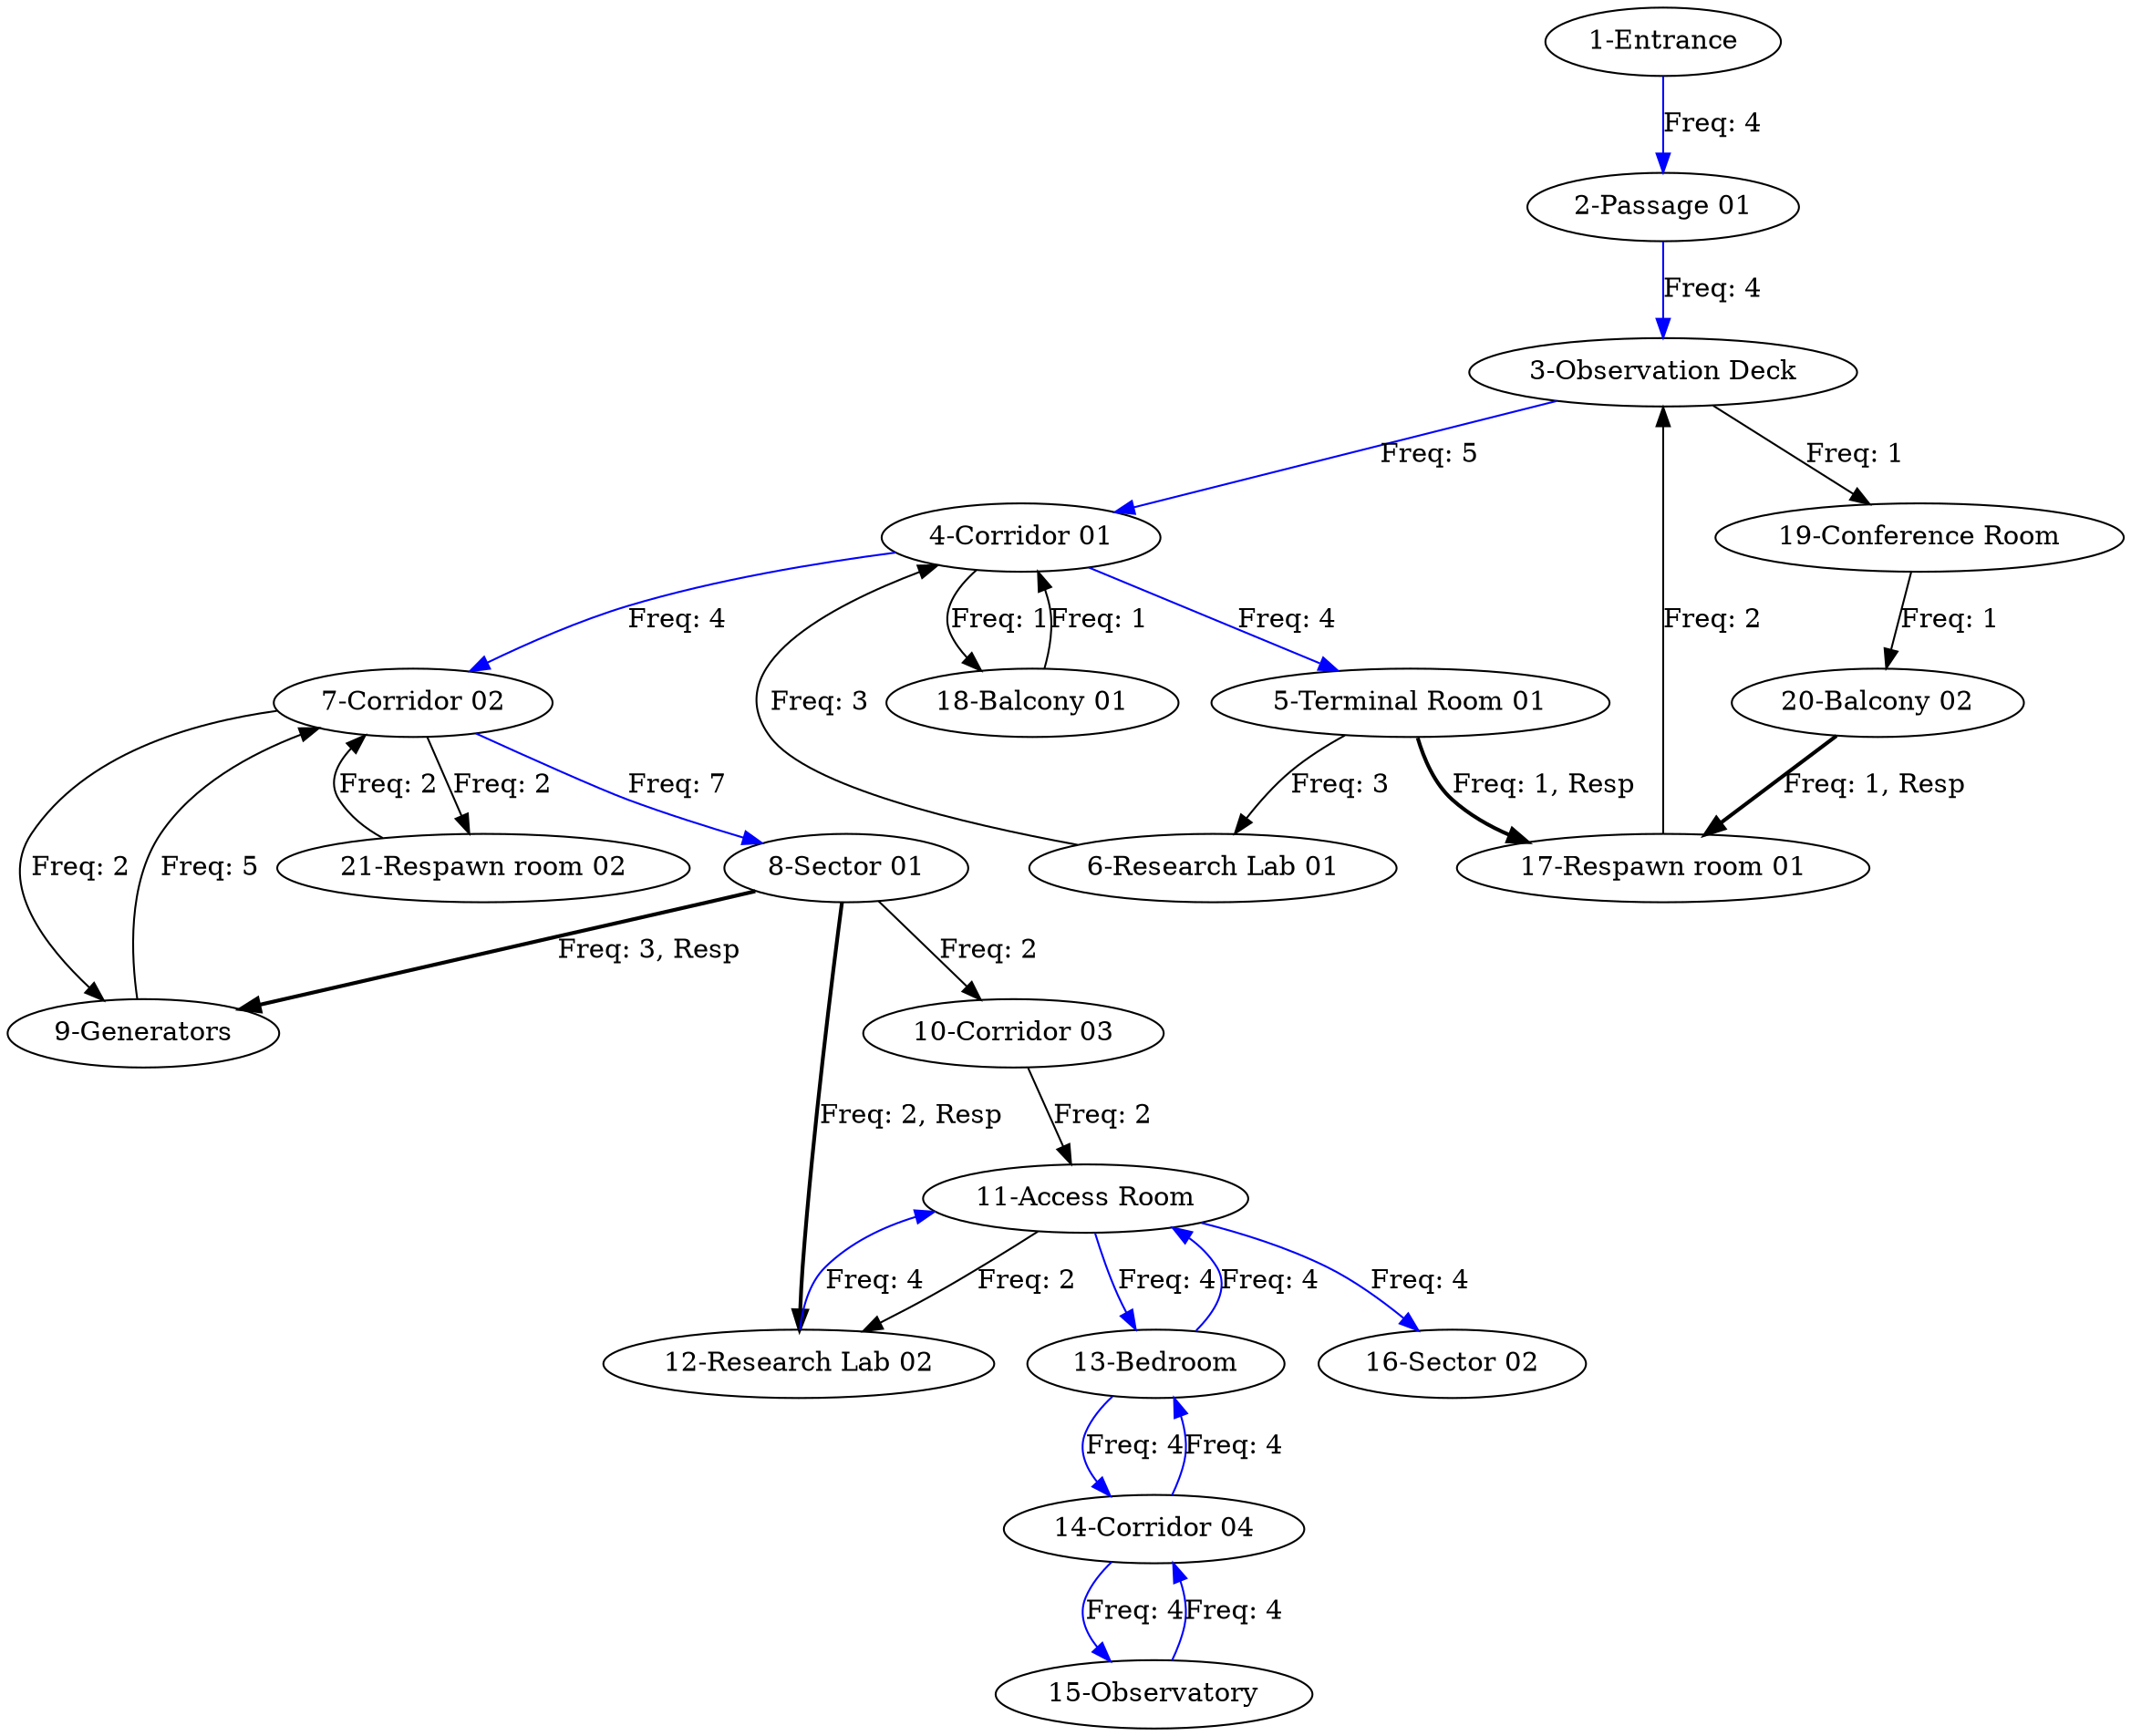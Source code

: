 // ['Gats Test 1', 'Gats Test 2', 'Gats Test 3', 'Gats Test 4']
digraph {
	Entrance [label="1-Entrance"]
	"Passage 01" [label="2-Passage 01"]
	"Observation Deck" [label="3-Observation Deck"]
	"Corridor 01" [label="4-Corridor 01"]
	"Terminal Room 01" [label="5-Terminal Room 01"]
	"Research Lab 01" [label="6-Research Lab 01"]
	"Corridor 02" [label="7-Corridor 02"]
	"Sector 01" [label="8-Sector 01"]
	Generators [label="9-Generators"]
	"Corridor 03" [label="10-Corridor 03"]
	"Access Room" [label="11-Access Room"]
	"Research Lab 02" [label="12-Research Lab 02"]
	Bedroom [label="13-Bedroom"]
	"Corridor 04" [label="14-Corridor 04"]
	Observatory [label="15-Observatory"]
	"Sector 02" [label="16-Sector 02"]
	"Respawn room 01" [label="17-Respawn room 01"]
	"Balcony 01" [label="18-Balcony 01"]
	"Conference Room" [label="19-Conference Room"]
	"Balcony 02" [label="20-Balcony 02"]
	"Respawn room 02" [label="21-Respawn room 02"]
	Entrance -> "Passage 01" [label="Freq: 4" color=blue constraint=true]
	"Passage 01" -> "Observation Deck" [label="Freq: 4" color=blue constraint=true]
	"Observation Deck" -> "Corridor 01" [label="Freq: 5" color=blue constraint=true]
	"Corridor 01" -> "Terminal Room 01" [label="Freq: 4" color=blue constraint=true]
	"Terminal Room 01" -> "Research Lab 01" [label="Freq: 3" color=black constraint=true]
	"Research Lab 01" -> "Corridor 01" [label="Freq: 3" color=black constraint=true]
	"Corridor 01" -> "Corridor 02" [label="Freq: 4" color=blue constraint=true]
	"Corridor 02" -> "Sector 01" [label="Freq: 7" color=blue constraint=true]
	"Sector 01" -> Generators [label="Freq: 3, Resp" color=black constraint=true style=bold]
	Generators -> "Corridor 02" [label="Freq: 5" color=black constraint=true]
	"Sector 01" -> "Corridor 03" [label="Freq: 2" color=black constraint=true]
	"Corridor 03" -> "Access Room" [label="Freq: 2" color=black constraint=true]
	"Access Room" -> "Research Lab 02" [label="Freq: 2" color=black constraint=true]
	"Research Lab 02" -> "Access Room" [label="Freq: 4" color=blue constraint=true]
	"Access Room" -> Bedroom [label="Freq: 4" color=blue constraint=true]
	Bedroom -> "Corridor 04" [label="Freq: 4" color=blue constraint=true]
	"Corridor 04" -> Observatory [label="Freq: 4" color=blue constraint=true]
	Observatory -> "Corridor 04" [label="Freq: 4" color=blue constraint=true]
	"Corridor 04" -> Bedroom [label="Freq: 4" color=blue constraint=true]
	Bedroom -> "Access Room" [label="Freq: 4" color=blue constraint=true]
	"Access Room" -> "Sector 02" [label="Freq: 4" color=blue constraint=true]
	"Terminal Room 01" -> "Respawn room 01" [label="Freq: 1, Resp" color=black constraint=true style=bold]
	"Respawn room 01" -> "Observation Deck" [label="Freq: 2" color=black constraint=true]
	"Corridor 01" -> "Balcony 01" [label="Freq: 1" color=black constraint=true]
	"Balcony 01" -> "Corridor 01" [label="Freq: 1" color=black constraint=true]
	"Sector 01" -> "Research Lab 02" [label="Freq: 2, Resp" color=black constraint=true style=bold]
	"Observation Deck" -> "Conference Room" [label="Freq: 1" color=black constraint=true]
	"Conference Room" -> "Balcony 02" [label="Freq: 1" color=black constraint=true]
	"Balcony 02" -> "Respawn room 01" [label="Freq: 1, Resp" color=black constraint=true style=bold]
	"Corridor 02" -> "Respawn room 02" [label="Freq: 2" color=black constraint=true]
	"Respawn room 02" -> "Corridor 02" [label="Freq: 2" color=black constraint=true]
	"Corridor 02" -> Generators [label="Freq: 2" color=black constraint=true]
}
